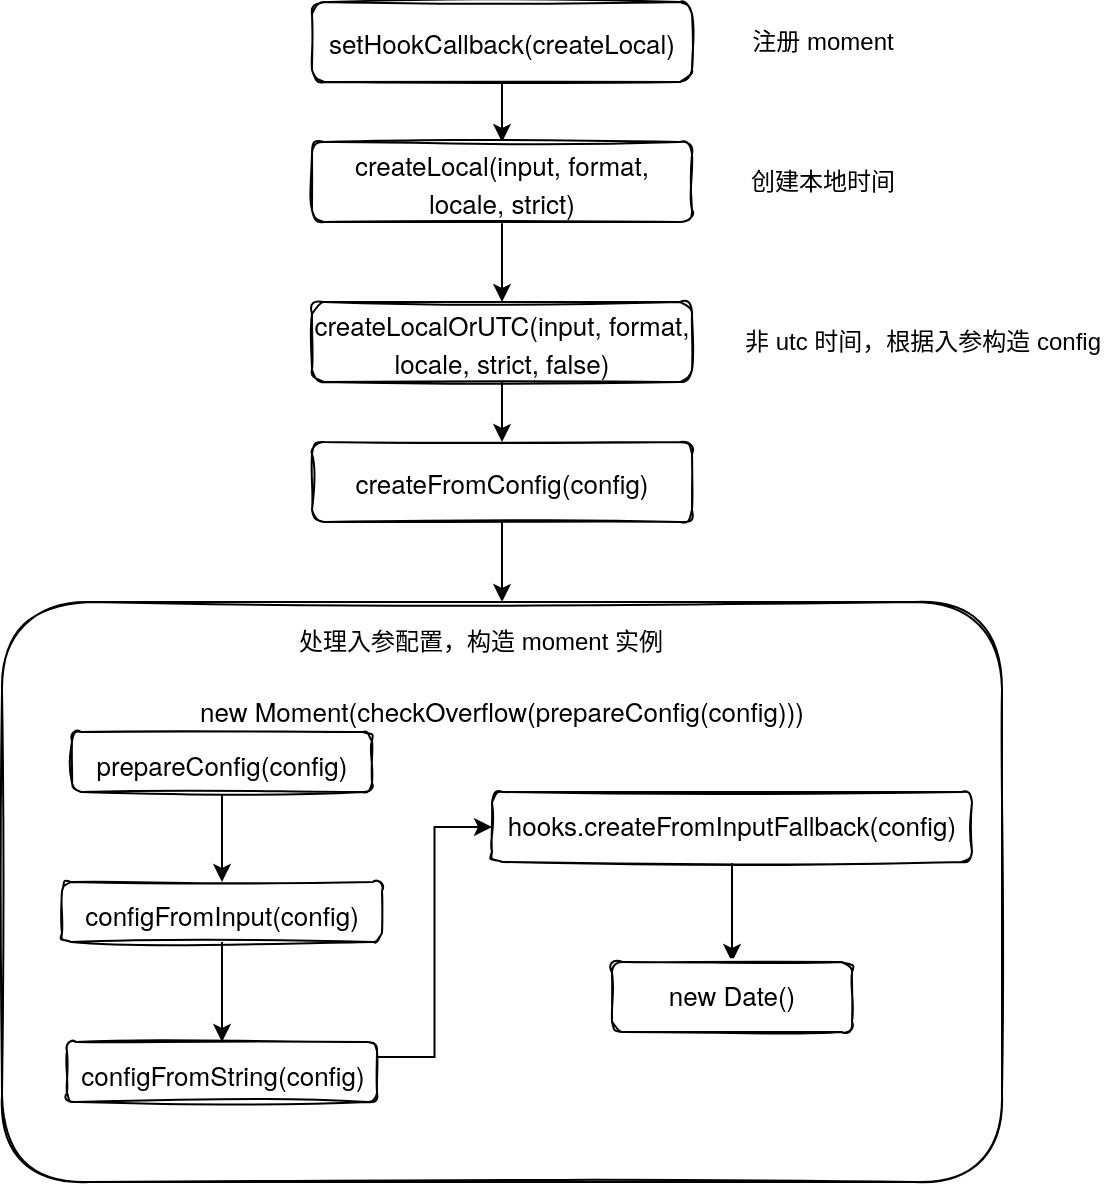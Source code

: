 <mxfile version="14.9.8" type="github">
  <diagram id="GUYepA4XDTjhrn3bUQPw" name="Page-1">
    <mxGraphModel dx="1298" dy="755" grid="1" gridSize="10" guides="1" tooltips="1" connect="1" arrows="1" fold="1" page="1" pageScale="1" pageWidth="827" pageHeight="1169" math="0" shadow="0">
      <root>
        <mxCell id="0" />
        <mxCell id="1" parent="0" />
        <mxCell id="iTOVcwxeutdxXko1fwy_-14" style="edgeStyle=orthogonalEdgeStyle;rounded=0;orthogonalLoop=1;jettySize=auto;html=1;exitX=0.5;exitY=1;exitDx=0;exitDy=0;entryX=0.5;entryY=0;entryDx=0;entryDy=0;" edge="1" parent="1" source="iTOVcwxeutdxXko1fwy_-1" target="iTOVcwxeutdxXko1fwy_-3">
          <mxGeometry relative="1" as="geometry" />
        </mxCell>
        <mxCell id="iTOVcwxeutdxXko1fwy_-1" value="&lt;p class=&quot;p1&quot; style=&quot;margin: 0px ; font-stretch: normal ; font-size: 13px ; line-height: normal ; font-family: &amp;#34;helvetica neue&amp;#34;&quot;&gt;setHookCallback(createLocal)&lt;/p&gt;" style="rounded=1;whiteSpace=wrap;html=1;shadow=0;glass=0;sketch=1;" vertex="1" parent="1">
          <mxGeometry x="330" y="80" width="190" height="40" as="geometry" />
        </mxCell>
        <mxCell id="iTOVcwxeutdxXko1fwy_-2" value="注册 moment" style="text;html=1;align=center;verticalAlign=middle;resizable=0;points=[];autosize=1;strokeColor=none;" vertex="1" parent="1">
          <mxGeometry x="540" y="90" width="90" height="20" as="geometry" />
        </mxCell>
        <mxCell id="iTOVcwxeutdxXko1fwy_-15" style="edgeStyle=orthogonalEdgeStyle;rounded=0;orthogonalLoop=1;jettySize=auto;html=1;exitX=0.5;exitY=1;exitDx=0;exitDy=0;" edge="1" parent="1" source="iTOVcwxeutdxXko1fwy_-3" target="iTOVcwxeutdxXko1fwy_-4">
          <mxGeometry relative="1" as="geometry" />
        </mxCell>
        <mxCell id="iTOVcwxeutdxXko1fwy_-3" value="&lt;p class=&quot;p1&quot; style=&quot;margin: 0px ; font-stretch: normal ; font-size: 13px ; line-height: normal ; font-family: &amp;#34;helvetica neue&amp;#34;&quot;&gt;createLocal(input, format, locale, strict)&lt;/p&gt;" style="rounded=1;whiteSpace=wrap;html=1;shadow=0;glass=0;sketch=1;align=center;" vertex="1" parent="1">
          <mxGeometry x="330" y="150" width="190" height="40" as="geometry" />
        </mxCell>
        <mxCell id="iTOVcwxeutdxXko1fwy_-16" style="edgeStyle=orthogonalEdgeStyle;rounded=0;orthogonalLoop=1;jettySize=auto;html=1;exitX=0.5;exitY=1;exitDx=0;exitDy=0;entryX=0.5;entryY=0;entryDx=0;entryDy=0;" edge="1" parent="1" source="iTOVcwxeutdxXko1fwy_-4" target="iTOVcwxeutdxXko1fwy_-5">
          <mxGeometry relative="1" as="geometry" />
        </mxCell>
        <mxCell id="iTOVcwxeutdxXko1fwy_-4" value="&lt;p class=&quot;p1&quot; style=&quot;margin: 0px ; font-stretch: normal ; font-size: 13px ; line-height: normal ; font-family: &amp;#34;helvetica neue&amp;#34;&quot;&gt;createLocalOrUTC(input, format, locale, strict, false)&lt;/p&gt;" style="rounded=1;whiteSpace=wrap;html=1;shadow=0;glass=0;sketch=1;align=center;" vertex="1" parent="1">
          <mxGeometry x="330" y="230" width="190" height="40" as="geometry" />
        </mxCell>
        <mxCell id="iTOVcwxeutdxXko1fwy_-17" style="edgeStyle=orthogonalEdgeStyle;rounded=0;orthogonalLoop=1;jettySize=auto;html=1;exitX=0.5;exitY=1;exitDx=0;exitDy=0;entryX=0.5;entryY=0;entryDx=0;entryDy=0;startArrow=none;" edge="1" parent="1" source="iTOVcwxeutdxXko1fwy_-18" target="iTOVcwxeutdxXko1fwy_-8">
          <mxGeometry relative="1" as="geometry" />
        </mxCell>
        <mxCell id="iTOVcwxeutdxXko1fwy_-20" style="edgeStyle=orthogonalEdgeStyle;rounded=0;orthogonalLoop=1;jettySize=auto;html=1;exitX=0.5;exitY=1;exitDx=0;exitDy=0;entryX=0.5;entryY=0;entryDx=0;entryDy=0;" edge="1" parent="1" source="iTOVcwxeutdxXko1fwy_-5" target="iTOVcwxeutdxXko1fwy_-8">
          <mxGeometry relative="1" as="geometry" />
        </mxCell>
        <mxCell id="iTOVcwxeutdxXko1fwy_-5" value="&lt;p class=&quot;p1&quot; style=&quot;margin: 0px ; font-stretch: normal ; font-size: 13px ; line-height: normal ; font-family: &amp;#34;helvetica neue&amp;#34;&quot;&gt;createFromConfig(config)&lt;/p&gt;" style="rounded=1;whiteSpace=wrap;html=1;shadow=0;glass=0;sketch=1;" vertex="1" parent="1">
          <mxGeometry x="330" y="300" width="190" height="40" as="geometry" />
        </mxCell>
        <mxCell id="iTOVcwxeutdxXko1fwy_-6" value="创建本地时间" style="text;html=1;align=center;verticalAlign=middle;resizable=0;points=[];autosize=1;strokeColor=none;" vertex="1" parent="1">
          <mxGeometry x="540" y="160" width="90" height="20" as="geometry" />
        </mxCell>
        <mxCell id="iTOVcwxeutdxXko1fwy_-7" value="非 utc 时间，根据入参构造 config" style="text;html=1;align=center;verticalAlign=middle;resizable=0;points=[];autosize=1;strokeColor=none;" vertex="1" parent="1">
          <mxGeometry x="540" y="240" width="190" height="20" as="geometry" />
        </mxCell>
        <mxCell id="iTOVcwxeutdxXko1fwy_-8" value="&lt;p class=&quot;p1&quot; style=&quot;margin: 0px ; font-stretch: normal ; font-size: 13px ; line-height: normal ; font-family: &amp;#34;helvetica neue&amp;#34;&quot;&gt;&lt;br&gt;&lt;/p&gt;&lt;p class=&quot;p1&quot; style=&quot;margin: 0px ; font-stretch: normal ; font-size: 13px ; line-height: normal ; font-family: &amp;#34;helvetica neue&amp;#34;&quot;&gt;&lt;br&gt;&lt;/p&gt;&lt;p class=&quot;p1&quot; style=&quot;margin: 0px ; font-stretch: normal ; font-size: 13px ; line-height: normal ; font-family: &amp;#34;helvetica neue&amp;#34;&quot;&gt;new Moment(checkOverflow(prepareConfig(config)))&lt;/p&gt;" style="whiteSpace=wrap;html=1;rounded=1;shadow=0;glass=0;sketch=1;verticalAlign=top;" vertex="1" parent="1">
          <mxGeometry x="175" y="380" width="500" height="290" as="geometry" />
        </mxCell>
        <mxCell id="iTOVcwxeutdxXko1fwy_-21" style="edgeStyle=orthogonalEdgeStyle;rounded=0;orthogonalLoop=1;jettySize=auto;html=1;exitX=0.5;exitY=1;exitDx=0;exitDy=0;entryX=0.5;entryY=0;entryDx=0;entryDy=0;" edge="1" parent="1" source="iTOVcwxeutdxXko1fwy_-9" target="iTOVcwxeutdxXko1fwy_-10">
          <mxGeometry relative="1" as="geometry" />
        </mxCell>
        <mxCell id="iTOVcwxeutdxXko1fwy_-9" value="&lt;p class=&quot;p1&quot; style=&quot;margin: 0px ; font-stretch: normal ; font-size: 13px ; line-height: normal ; font-family: &amp;#34;helvetica neue&amp;#34;&quot;&gt;prepareConfig(config)&lt;/p&gt;" style="whiteSpace=wrap;html=1;rounded=1;shadow=0;glass=0;sketch=1;verticalAlign=top;" vertex="1" parent="1">
          <mxGeometry x="210" y="445" width="150" height="30" as="geometry" />
        </mxCell>
        <mxCell id="iTOVcwxeutdxXko1fwy_-22" style="edgeStyle=orthogonalEdgeStyle;rounded=0;orthogonalLoop=1;jettySize=auto;html=1;exitX=0.5;exitY=1;exitDx=0;exitDy=0;entryX=0.5;entryY=0;entryDx=0;entryDy=0;" edge="1" parent="1" source="iTOVcwxeutdxXko1fwy_-10" target="iTOVcwxeutdxXko1fwy_-11">
          <mxGeometry relative="1" as="geometry" />
        </mxCell>
        <mxCell id="iTOVcwxeutdxXko1fwy_-10" value="&lt;p class=&quot;p1&quot; style=&quot;margin: 0px ; font-stretch: normal ; font-size: 13px ; line-height: normal ; font-family: &amp;#34;helvetica neue&amp;#34;&quot;&gt;configFromInput(config)&lt;/p&gt;" style="whiteSpace=wrap;html=1;rounded=1;shadow=0;glass=0;sketch=1;verticalAlign=top;" vertex="1" parent="1">
          <mxGeometry x="205" y="520" width="160" height="30" as="geometry" />
        </mxCell>
        <mxCell id="iTOVcwxeutdxXko1fwy_-23" style="edgeStyle=orthogonalEdgeStyle;rounded=0;orthogonalLoop=1;jettySize=auto;html=1;exitX=1;exitY=0.25;exitDx=0;exitDy=0;entryX=0;entryY=0.5;entryDx=0;entryDy=0;" edge="1" parent="1" source="iTOVcwxeutdxXko1fwy_-11" target="iTOVcwxeutdxXko1fwy_-12">
          <mxGeometry relative="1" as="geometry" />
        </mxCell>
        <mxCell id="iTOVcwxeutdxXko1fwy_-11" value="&lt;p class=&quot;p1&quot; style=&quot;margin: 0px ; font-stretch: normal ; font-size: 13px ; line-height: normal ; font-family: &amp;#34;helvetica neue&amp;#34;&quot;&gt;configFromString(config)&lt;/p&gt;" style="whiteSpace=wrap;html=1;rounded=1;shadow=0;glass=0;sketch=1;verticalAlign=top;" vertex="1" parent="1">
          <mxGeometry x="207.5" y="600" width="155" height="30" as="geometry" />
        </mxCell>
        <mxCell id="iTOVcwxeutdxXko1fwy_-24" style="edgeStyle=orthogonalEdgeStyle;rounded=0;orthogonalLoop=1;jettySize=auto;html=1;exitX=0.5;exitY=1;exitDx=0;exitDy=0;entryX=0.5;entryY=0;entryDx=0;entryDy=0;" edge="1" parent="1" source="iTOVcwxeutdxXko1fwy_-12" target="iTOVcwxeutdxXko1fwy_-13">
          <mxGeometry relative="1" as="geometry" />
        </mxCell>
        <mxCell id="iTOVcwxeutdxXko1fwy_-12" value="&lt;p class=&quot;p1&quot; style=&quot;margin: 0px ; font-stretch: normal ; font-size: 13px ; line-height: normal ; font-family: &amp;#34;helvetica neue&amp;#34;&quot;&gt;hooks.createFromInputFallback(config)&lt;/p&gt;" style="whiteSpace=wrap;html=1;rounded=1;shadow=0;glass=0;sketch=1;verticalAlign=top;" vertex="1" parent="1">
          <mxGeometry x="420" y="475" width="240" height="35" as="geometry" />
        </mxCell>
        <mxCell id="iTOVcwxeutdxXko1fwy_-13" value="&lt;p class=&quot;p1&quot; style=&quot;margin: 0px ; font-stretch: normal ; font-size: 13px ; line-height: normal ; font-family: &amp;#34;helvetica neue&amp;#34;&quot;&gt;new Date()&lt;/p&gt;" style="whiteSpace=wrap;html=1;rounded=1;shadow=0;glass=0;sketch=1;verticalAlign=top;" vertex="1" parent="1">
          <mxGeometry x="480" y="560" width="120" height="35" as="geometry" />
        </mxCell>
        <mxCell id="iTOVcwxeutdxXko1fwy_-18" value="处理入参配置，构造 moment 实例" style="text;html=1;align=center;verticalAlign=middle;resizable=0;points=[];autosize=1;strokeColor=none;" vertex="1" parent="1">
          <mxGeometry x="314" y="390" width="200" height="20" as="geometry" />
        </mxCell>
      </root>
    </mxGraphModel>
  </diagram>
</mxfile>
